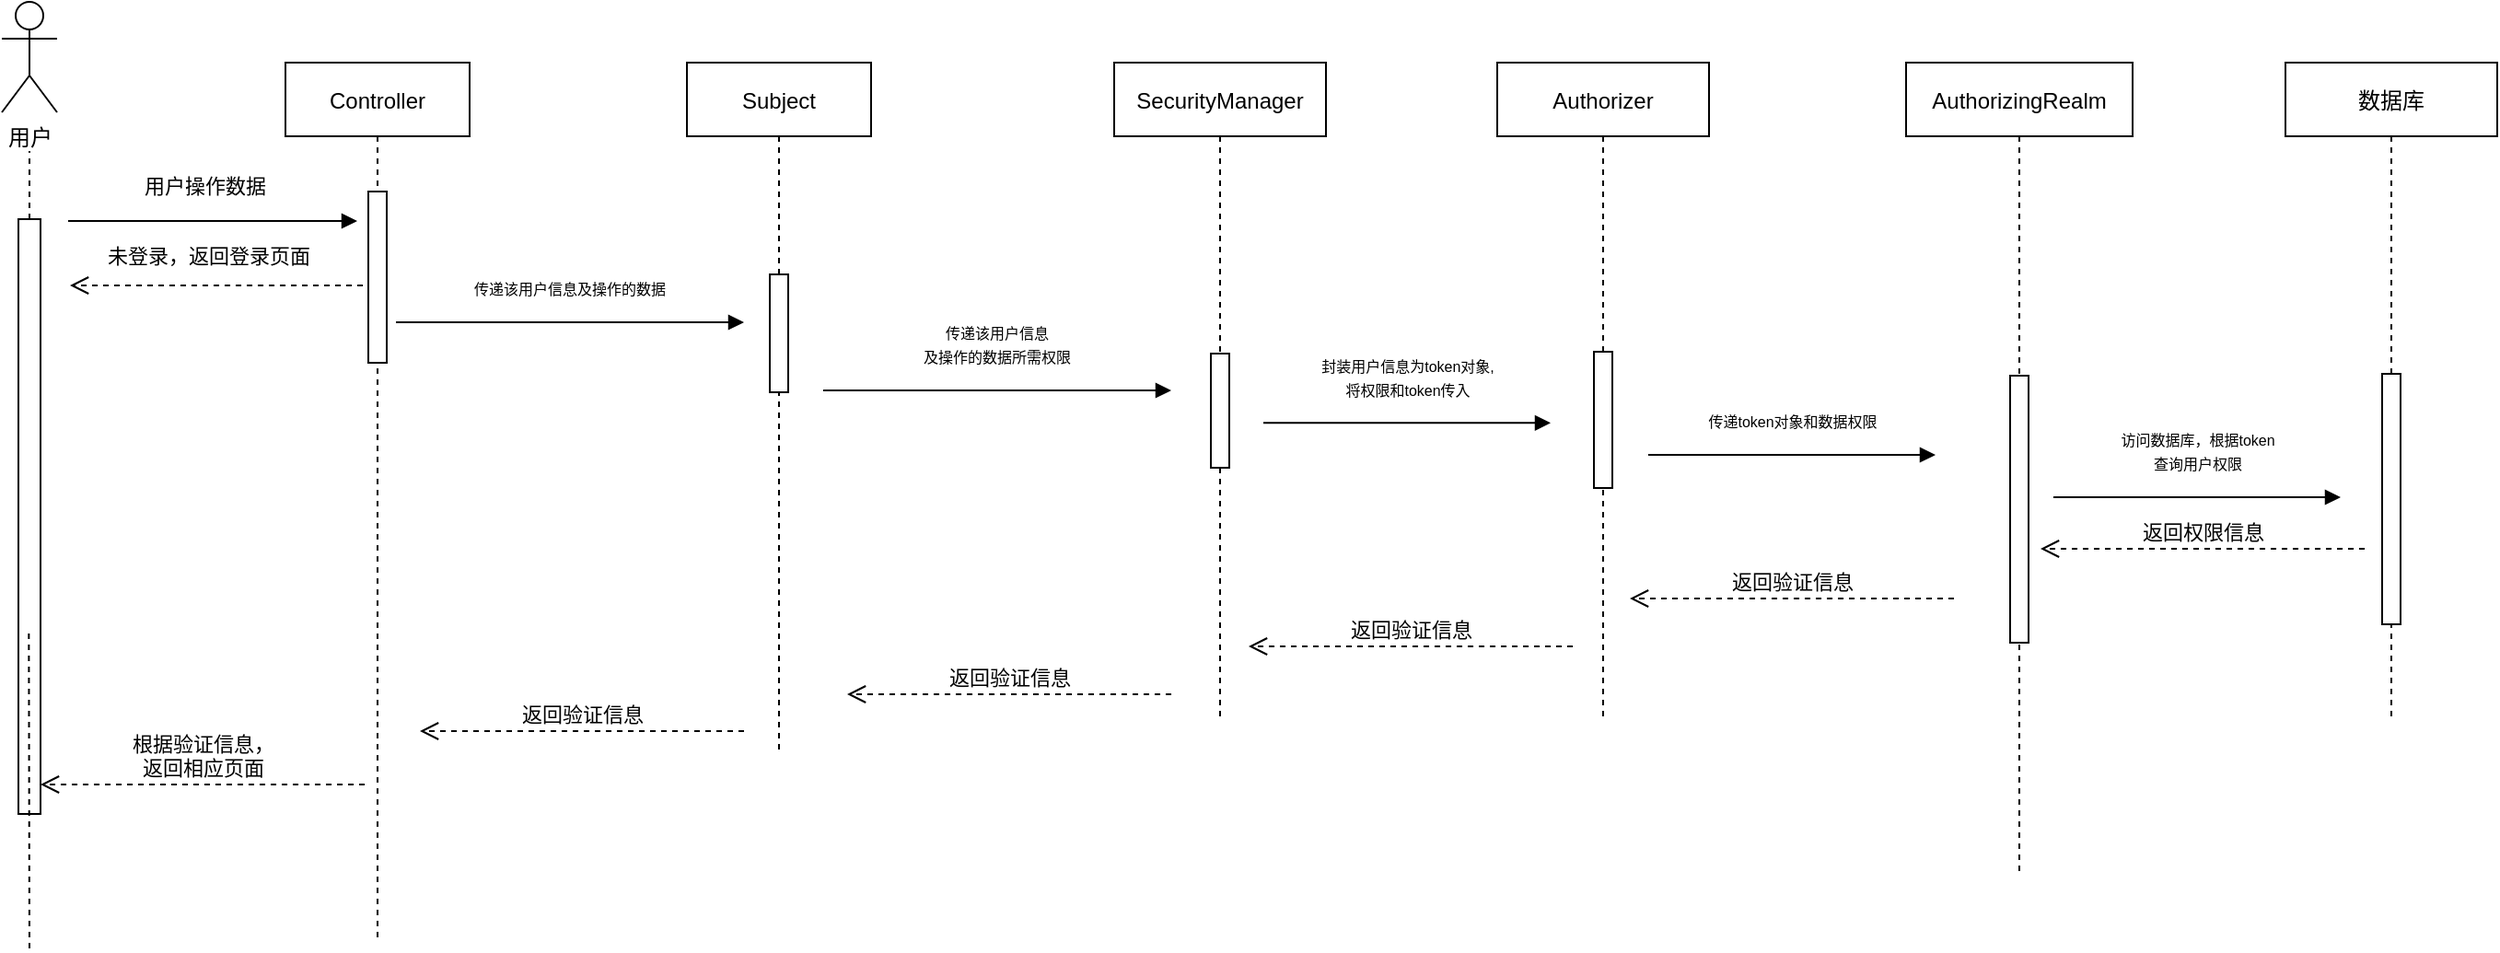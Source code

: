 <mxfile version="14.7.6" type="github">
  <diagram id="kgpKYQtTHZ0yAKxKKP6v" name="Page-1">
    <mxGraphModel dx="1663" dy="956" grid="0" gridSize="10" guides="1" tooltips="1" connect="1" arrows="1" fold="1" page="1" pageScale="1" pageWidth="4681" pageHeight="3300" math="0" shadow="0">
      <root>
        <mxCell id="0" />
        <mxCell id="1" parent="0" />
        <mxCell id="3nuBFxr9cyL0pnOWT2aG-1" value="Controller" style="shape=umlLifeline;perimeter=lifelinePerimeter;container=1;collapsible=0;recursiveResize=0;rounded=0;shadow=0;strokeWidth=1;" parent="1" vertex="1">
          <mxGeometry x="207" y="56" width="100" height="478" as="geometry" />
        </mxCell>
        <mxCell id="3nuBFxr9cyL0pnOWT2aG-2" value="" style="points=[];perimeter=orthogonalPerimeter;rounded=0;shadow=0;strokeWidth=1;" parent="3nuBFxr9cyL0pnOWT2aG-1" vertex="1">
          <mxGeometry x="45" y="70" width="10" height="93" as="geometry" />
        </mxCell>
        <mxCell id="3nuBFxr9cyL0pnOWT2aG-5" value="Subject" style="shape=umlLifeline;perimeter=lifelinePerimeter;container=1;collapsible=0;recursiveResize=0;rounded=0;shadow=0;strokeWidth=1;" parent="1" vertex="1">
          <mxGeometry x="425" y="56" width="100" height="376" as="geometry" />
        </mxCell>
        <mxCell id="3nuBFxr9cyL0pnOWT2aG-6" value="" style="points=[];perimeter=orthogonalPerimeter;rounded=0;shadow=0;strokeWidth=1;" parent="3nuBFxr9cyL0pnOWT2aG-5" vertex="1">
          <mxGeometry x="45" y="115" width="10" height="64" as="geometry" />
        </mxCell>
        <mxCell id="KaSOrM78lBxp9mtejpCv-1" value="用户" style="shape=umlActor;verticalLabelPosition=bottom;verticalAlign=top;html=1;outlineConnect=0;" vertex="1" parent="1">
          <mxGeometry x="53" y="23" width="30" height="60" as="geometry" />
        </mxCell>
        <mxCell id="KaSOrM78lBxp9mtejpCv-10" value="" style="rounded=0;whiteSpace=wrap;html=1;" vertex="1" parent="1">
          <mxGeometry x="62" y="141" width="12" height="323" as="geometry" />
        </mxCell>
        <mxCell id="KaSOrM78lBxp9mtejpCv-11" value="" style="endArrow=none;dashed=1;html=1;exitX=0.5;exitY=0;exitDx=0;exitDy=0;" edge="1" parent="1" source="KaSOrM78lBxp9mtejpCv-10">
          <mxGeometry width="50" height="50" relative="1" as="geometry">
            <mxPoint x="57" y="160" as="sourcePoint" />
            <mxPoint x="68" y="104" as="targetPoint" />
          </mxGeometry>
        </mxCell>
        <mxCell id="KaSOrM78lBxp9mtejpCv-12" value="" style="endArrow=none;dashed=1;html=1;" edge="1" parent="1">
          <mxGeometry width="50" height="50" relative="1" as="geometry">
            <mxPoint x="68" y="537" as="sourcePoint" />
            <mxPoint x="67.66" y="363" as="targetPoint" />
          </mxGeometry>
        </mxCell>
        <mxCell id="KaSOrM78lBxp9mtejpCv-13" value="SecurityManager" style="shape=umlLifeline;perimeter=lifelinePerimeter;container=1;collapsible=0;recursiveResize=0;rounded=0;shadow=0;strokeWidth=1;" vertex="1" parent="1">
          <mxGeometry x="657" y="56" width="115" height="358" as="geometry" />
        </mxCell>
        <mxCell id="KaSOrM78lBxp9mtejpCv-14" value="" style="points=[];perimeter=orthogonalPerimeter;rounded=0;shadow=0;strokeWidth=1;" vertex="1" parent="KaSOrM78lBxp9mtejpCv-13">
          <mxGeometry x="52.5" y="158" width="10" height="62" as="geometry" />
        </mxCell>
        <mxCell id="KaSOrM78lBxp9mtejpCv-15" value="Authorizer" style="shape=umlLifeline;perimeter=lifelinePerimeter;container=1;collapsible=0;recursiveResize=0;rounded=0;shadow=0;strokeWidth=1;" vertex="1" parent="1">
          <mxGeometry x="865" y="56" width="115" height="358" as="geometry" />
        </mxCell>
        <mxCell id="KaSOrM78lBxp9mtejpCv-16" value="" style="points=[];perimeter=orthogonalPerimeter;rounded=0;shadow=0;strokeWidth=1;" vertex="1" parent="KaSOrM78lBxp9mtejpCv-15">
          <mxGeometry x="52.5" y="157" width="10" height="74" as="geometry" />
        </mxCell>
        <mxCell id="KaSOrM78lBxp9mtejpCv-17" value="AuthorizingRealm" style="shape=umlLifeline;perimeter=lifelinePerimeter;container=1;collapsible=0;recursiveResize=0;rounded=0;shadow=0;strokeWidth=1;" vertex="1" parent="1">
          <mxGeometry x="1087" y="56" width="123" height="440" as="geometry" />
        </mxCell>
        <mxCell id="KaSOrM78lBxp9mtejpCv-18" value="" style="points=[];perimeter=orthogonalPerimeter;rounded=0;shadow=0;strokeWidth=1;" vertex="1" parent="KaSOrM78lBxp9mtejpCv-17">
          <mxGeometry x="56.5" y="170" width="10" height="145" as="geometry" />
        </mxCell>
        <mxCell id="KaSOrM78lBxp9mtejpCv-19" value="用户操作数据" style="html=1;verticalAlign=bottom;endArrow=block;" edge="1" parent="1">
          <mxGeometry x="-0.062" y="10" width="80" relative="1" as="geometry">
            <mxPoint x="89" y="142" as="sourcePoint" />
            <mxPoint x="246" y="142" as="targetPoint" />
            <mxPoint as="offset" />
          </mxGeometry>
        </mxCell>
        <mxCell id="KaSOrM78lBxp9mtejpCv-21" value="数据库" style="shape=umlLifeline;perimeter=lifelinePerimeter;container=1;collapsible=0;recursiveResize=0;rounded=0;shadow=0;strokeWidth=1;" vertex="1" parent="1">
          <mxGeometry x="1293" y="56" width="115" height="358" as="geometry" />
        </mxCell>
        <mxCell id="KaSOrM78lBxp9mtejpCv-22" value="" style="points=[];perimeter=orthogonalPerimeter;rounded=0;shadow=0;strokeWidth=1;" vertex="1" parent="KaSOrM78lBxp9mtejpCv-21">
          <mxGeometry x="52.5" y="169" width="10" height="136" as="geometry" />
        </mxCell>
        <mxCell id="KaSOrM78lBxp9mtejpCv-23" value="&lt;font style=&quot;font-size: 8px&quot;&gt;传递该用户信息及操作的数据&lt;br&gt;&lt;/font&gt;" style="html=1;verticalAlign=bottom;endArrow=block;" edge="1" parent="1">
          <mxGeometry x="-0.005" y="10" width="80" relative="1" as="geometry">
            <mxPoint x="267.0" y="197" as="sourcePoint" />
            <mxPoint x="456" y="197" as="targetPoint" />
            <mxPoint as="offset" />
            <Array as="points">
              <mxPoint x="364" y="197" />
            </Array>
          </mxGeometry>
        </mxCell>
        <mxCell id="KaSOrM78lBxp9mtejpCv-27" value="未登录，返回登录页面" style="html=1;verticalAlign=bottom;endArrow=open;dashed=1;endSize=8;shadow=0;" edge="1" parent="1">
          <mxGeometry x="0.054" y="-7" relative="1" as="geometry">
            <mxPoint x="249" y="177" as="sourcePoint" />
            <mxPoint x="90" y="177" as="targetPoint" />
            <mxPoint as="offset" />
          </mxGeometry>
        </mxCell>
        <mxCell id="KaSOrM78lBxp9mtejpCv-28" value="&lt;span style=&quot;font-size: 8px&quot;&gt;封装用户信息为token对象,&lt;br&gt;&lt;/span&gt;&lt;span style=&quot;font-size: 8px&quot;&gt;将权限和token传入&lt;br&gt;&lt;/span&gt;" style="html=1;verticalAlign=bottom;endArrow=block;" edge="1" parent="1">
          <mxGeometry x="-0.005" y="10" width="80" relative="1" as="geometry">
            <mxPoint x="738" y="251.66" as="sourcePoint" />
            <mxPoint x="894" y="251.66" as="targetPoint" />
            <mxPoint as="offset" />
            <Array as="points">
              <mxPoint x="782" y="251.66" />
              <mxPoint x="835" y="251.66" />
            </Array>
          </mxGeometry>
        </mxCell>
        <mxCell id="KaSOrM78lBxp9mtejpCv-29" value="&lt;font style=&quot;font-size: 8px&quot;&gt;传递该用户信息&lt;br&gt;及操作的数据所需权限&lt;/font&gt;" style="html=1;verticalAlign=bottom;endArrow=block;" edge="1" parent="1">
          <mxGeometry x="-0.005" y="10" width="80" relative="1" as="geometry">
            <mxPoint x="499" y="234" as="sourcePoint" />
            <mxPoint x="688" y="234" as="targetPoint" />
            <mxPoint as="offset" />
            <Array as="points">
              <mxPoint x="596" y="234" />
            </Array>
          </mxGeometry>
        </mxCell>
        <mxCell id="KaSOrM78lBxp9mtejpCv-30" value="&lt;span style=&quot;font-size: 8px&quot;&gt;传递token对象和数据权限&lt;/span&gt;" style="html=1;verticalAlign=bottom;endArrow=block;" edge="1" parent="1">
          <mxGeometry x="-0.005" y="10" width="80" relative="1" as="geometry">
            <mxPoint x="947" y="269.0" as="sourcePoint" />
            <mxPoint x="1103.0" y="269.0" as="targetPoint" />
            <mxPoint as="offset" />
            <Array as="points">
              <mxPoint x="991" y="269.0" />
              <mxPoint x="1044" y="269.0" />
            </Array>
          </mxGeometry>
        </mxCell>
        <mxCell id="KaSOrM78lBxp9mtejpCv-31" value="&lt;span style=&quot;font-size: 8px&quot;&gt;访问数据库，根据token&lt;br&gt;查询用户权限&lt;br&gt;&lt;/span&gt;" style="html=1;verticalAlign=bottom;endArrow=block;" edge="1" parent="1">
          <mxGeometry x="-0.005" y="10" width="80" relative="1" as="geometry">
            <mxPoint x="1167" y="292" as="sourcePoint" />
            <mxPoint x="1323.0" y="292" as="targetPoint" />
            <mxPoint as="offset" />
            <Array as="points">
              <mxPoint x="1211" y="292.0" />
              <mxPoint x="1264" y="292.0" />
            </Array>
          </mxGeometry>
        </mxCell>
        <mxCell id="KaSOrM78lBxp9mtejpCv-32" value="返回权限信息" style="html=1;verticalAlign=bottom;endArrow=open;dashed=1;endSize=8;shadow=0;" edge="1" parent="1">
          <mxGeometry relative="1" as="geometry">
            <mxPoint x="1336" y="320" as="sourcePoint" />
            <mxPoint x="1160" y="320" as="targetPoint" />
          </mxGeometry>
        </mxCell>
        <mxCell id="KaSOrM78lBxp9mtejpCv-37" value="返回验证信息" style="html=1;verticalAlign=bottom;endArrow=open;dashed=1;endSize=8;shadow=0;" edge="1" parent="1">
          <mxGeometry relative="1" as="geometry">
            <mxPoint x="1113" y="347" as="sourcePoint" />
            <mxPoint x="937" y="347" as="targetPoint" />
          </mxGeometry>
        </mxCell>
        <mxCell id="KaSOrM78lBxp9mtejpCv-38" value="返回验证信息" style="html=1;verticalAlign=bottom;endArrow=open;dashed=1;endSize=8;shadow=0;" edge="1" parent="1">
          <mxGeometry relative="1" as="geometry">
            <mxPoint x="906" y="373" as="sourcePoint" />
            <mxPoint x="730" y="373" as="targetPoint" />
          </mxGeometry>
        </mxCell>
        <mxCell id="KaSOrM78lBxp9mtejpCv-39" value="返回验证信息" style="html=1;verticalAlign=bottom;endArrow=open;dashed=1;endSize=8;shadow=0;" edge="1" parent="1">
          <mxGeometry relative="1" as="geometry">
            <mxPoint x="688" y="399" as="sourcePoint" />
            <mxPoint x="512" y="399" as="targetPoint" />
          </mxGeometry>
        </mxCell>
        <mxCell id="KaSOrM78lBxp9mtejpCv-40" value="返回验证信息" style="html=1;verticalAlign=bottom;endArrow=open;dashed=1;endSize=8;shadow=0;" edge="1" parent="1">
          <mxGeometry relative="1" as="geometry">
            <mxPoint x="456" y="419" as="sourcePoint" />
            <mxPoint x="280" y="419" as="targetPoint" />
          </mxGeometry>
        </mxCell>
        <mxCell id="KaSOrM78lBxp9mtejpCv-41" value="根据验证信息，&lt;br&gt;返回相应页面" style="html=1;verticalAlign=bottom;endArrow=open;dashed=1;endSize=8;shadow=0;" edge="1" parent="1">
          <mxGeometry relative="1" as="geometry">
            <mxPoint x="250" y="448" as="sourcePoint" />
            <mxPoint x="74" y="448" as="targetPoint" />
          </mxGeometry>
        </mxCell>
      </root>
    </mxGraphModel>
  </diagram>
</mxfile>
